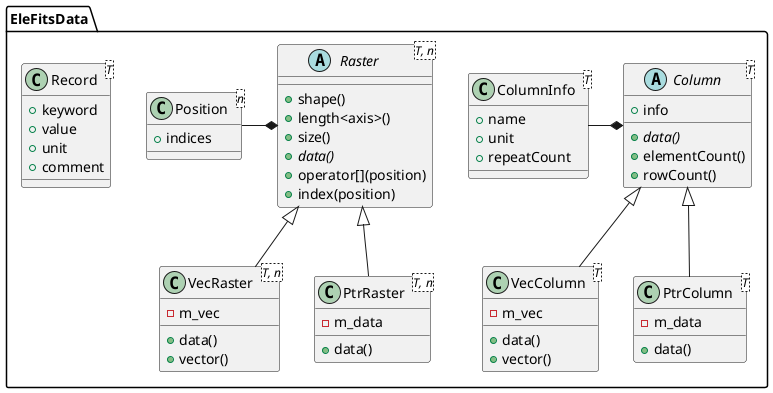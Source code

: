 @startuml
package EleFitsData {

Column <|-- VecColumn
Column <|-- PtrColumn
ColumnInfo -* Column

Raster <|-- VecRaster
Raster <|-- PtrRaster
Position -* Raster

class Position<n> {
+ indices
}

abstract class Raster<T, n> {
+ shape()
+ length<axis>()
+ size()
+ {abstract} data()
+ operator[](position)
+ index(position)
}

class VecRaster<T, n> {
- m_vec
+ data()
+ vector()
}

class PtrRaster<T, n> {
- m_data
+ data()
}

class Record<T> {
+ keyword
+ value
+ unit
+ comment
}

class ColumnInfo<T> {
+ name
+ unit
+ repeatCount
}

abstract class Column<T> {
+ info
+ {abstract} data()
+ elementCount()
+ rowCount()
}

class VecColumn<T> {
- m_vec
+ data()
+ vector()
}

class PtrColumn<T> {
- m_data
+ data()
}

}
@enduml